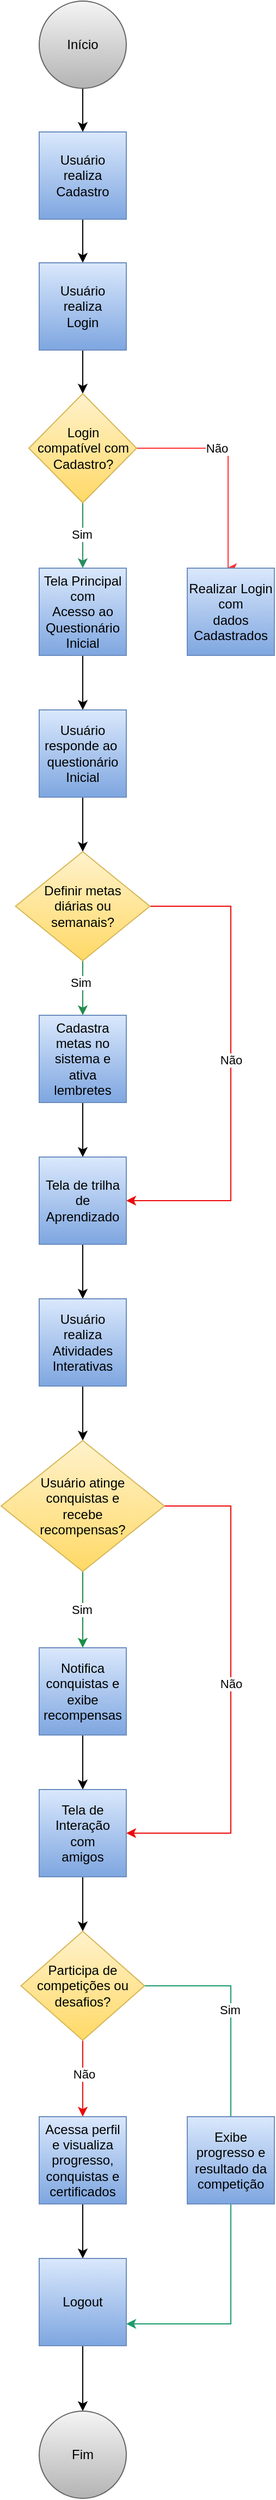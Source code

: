 <mxfile version="24.7.17">
  <diagram name="Página-1" id="zMDycFnr0LaSJkmxt5M5">
    <mxGraphModel dx="1434" dy="841" grid="1" gridSize="10" guides="1" tooltips="1" connect="1" arrows="1" fold="1" page="1" pageScale="1" pageWidth="827" pageHeight="1169" math="0" shadow="0">
      <root>
        <mxCell id="0" />
        <mxCell id="1" parent="0" />
        <mxCell id="VlZZyU185A1evuqKof1f-5" style="edgeStyle=orthogonalEdgeStyle;rounded=0;orthogonalLoop=1;jettySize=auto;html=1;exitX=0.5;exitY=1;exitDx=0;exitDy=0;" edge="1" parent="1" source="VlZZyU185A1evuqKof1f-4" target="VlZZyU185A1evuqKof1f-6">
          <mxGeometry relative="1" as="geometry">
            <mxPoint x="374" y="160" as="targetPoint" />
          </mxGeometry>
        </mxCell>
        <mxCell id="VlZZyU185A1evuqKof1f-4" value="&lt;div&gt;Início&lt;/div&gt;" style="ellipse;whiteSpace=wrap;html=1;aspect=fixed;fillColor=#f5f5f5;gradientColor=#b3b3b3;strokeColor=#666666;" vertex="1" parent="1">
          <mxGeometry x="334" y="40" width="80" height="80" as="geometry" />
        </mxCell>
        <mxCell id="VlZZyU185A1evuqKof1f-7" style="edgeStyle=orthogonalEdgeStyle;rounded=0;orthogonalLoop=1;jettySize=auto;html=1;exitX=0.5;exitY=1;exitDx=0;exitDy=0;" edge="1" parent="1" source="VlZZyU185A1evuqKof1f-6">
          <mxGeometry relative="1" as="geometry">
            <mxPoint x="374" y="280" as="targetPoint" />
          </mxGeometry>
        </mxCell>
        <mxCell id="VlZZyU185A1evuqKof1f-6" value="Usuário realiza&lt;div&gt;Cadastro&lt;/div&gt;" style="whiteSpace=wrap;html=1;aspect=fixed;fillColor=#dae8fc;gradientColor=#7ea6e0;strokeColor=#6c8ebf;" vertex="1" parent="1">
          <mxGeometry x="334" y="160" width="80" height="80" as="geometry" />
        </mxCell>
        <mxCell id="VlZZyU185A1evuqKof1f-9" style="edgeStyle=orthogonalEdgeStyle;rounded=0;orthogonalLoop=1;jettySize=auto;html=1;exitX=0.5;exitY=1;exitDx=0;exitDy=0;" edge="1" parent="1" source="VlZZyU185A1evuqKof1f-8" target="VlZZyU185A1evuqKof1f-10">
          <mxGeometry relative="1" as="geometry">
            <mxPoint x="374" y="400" as="targetPoint" />
          </mxGeometry>
        </mxCell>
        <mxCell id="VlZZyU185A1evuqKof1f-8" value="Usuário realiza&lt;div&gt;Login&lt;/div&gt;" style="whiteSpace=wrap;html=1;aspect=fixed;fillColor=#dae8fc;gradientColor=#7ea6e0;strokeColor=#6c8ebf;" vertex="1" parent="1">
          <mxGeometry x="334" y="280" width="80" height="80" as="geometry" />
        </mxCell>
        <mxCell id="VlZZyU185A1evuqKof1f-11" style="edgeStyle=orthogonalEdgeStyle;rounded=0;orthogonalLoop=1;jettySize=auto;html=1;exitX=1;exitY=0.5;exitDx=0;exitDy=0;strokeColor=#FF3333;" edge="1" parent="1">
          <mxGeometry relative="1" as="geometry">
            <mxPoint x="506.5" y="560" as="targetPoint" />
            <mxPoint x="370" y="450" as="sourcePoint" />
            <Array as="points">
              <mxPoint x="507.5" y="450" />
            </Array>
          </mxGeometry>
        </mxCell>
        <mxCell id="VlZZyU185A1evuqKof1f-12" value="Não" style="edgeLabel;html=1;align=center;verticalAlign=middle;resizable=0;points=[];" vertex="1" connectable="0" parent="VlZZyU185A1evuqKof1f-11">
          <mxGeometry x="-0.178" relative="1" as="geometry">
            <mxPoint x="25" as="offset" />
          </mxGeometry>
        </mxCell>
        <mxCell id="VlZZyU185A1evuqKof1f-14" style="edgeStyle=orthogonalEdgeStyle;rounded=0;orthogonalLoop=1;jettySize=auto;html=1;exitX=0.5;exitY=1;exitDx=0;exitDy=0;strokeColor=#298e5f;" edge="1" parent="1" source="VlZZyU185A1evuqKof1f-10">
          <mxGeometry relative="1" as="geometry">
            <mxPoint x="374" y="560" as="targetPoint" />
          </mxGeometry>
        </mxCell>
        <mxCell id="VlZZyU185A1evuqKof1f-15" value="Sim" style="edgeLabel;html=1;align=center;verticalAlign=middle;resizable=0;points=[];" vertex="1" connectable="0" parent="VlZZyU185A1evuqKof1f-14">
          <mxGeometry x="-0.041" y="-1" relative="1" as="geometry">
            <mxPoint as="offset" />
          </mxGeometry>
        </mxCell>
        <mxCell id="VlZZyU185A1evuqKof1f-10" value="Login&lt;div&gt;compatível com&lt;/div&gt;&lt;div&gt;Cadastro?&lt;/div&gt;" style="rhombus;whiteSpace=wrap;html=1;fillColor=#fff2cc;gradientColor=#ffd966;strokeColor=#d6b656;" vertex="1" parent="1">
          <mxGeometry x="324.5" y="400" width="99" height="100" as="geometry" />
        </mxCell>
        <mxCell id="VlZZyU185A1evuqKof1f-13" value="Realizar Login&lt;div&gt;com&lt;/div&gt;&lt;div&gt;dados&lt;/div&gt;&lt;div&gt;Cadastrados&lt;/div&gt;" style="whiteSpace=wrap;html=1;aspect=fixed;fillColor=#dae8fc;gradientColor=#7ea6e0;strokeColor=#6c8ebf;" vertex="1" parent="1">
          <mxGeometry x="470" y="560" width="80" height="80" as="geometry" />
        </mxCell>
        <mxCell id="VlZZyU185A1evuqKof1f-17" style="edgeStyle=orthogonalEdgeStyle;rounded=0;orthogonalLoop=1;jettySize=auto;html=1;exitX=0.5;exitY=1;exitDx=0;exitDy=0;" edge="1" parent="1" source="VlZZyU185A1evuqKof1f-16">
          <mxGeometry relative="1" as="geometry">
            <mxPoint x="374" y="690" as="targetPoint" />
          </mxGeometry>
        </mxCell>
        <mxCell id="VlZZyU185A1evuqKof1f-16" value="Tela Principal com&lt;div&gt;Acesso ao&lt;/div&gt;&lt;div&gt;Questionário&lt;/div&gt;&lt;div&gt;Inicial&lt;/div&gt;" style="whiteSpace=wrap;html=1;aspect=fixed;fillColor=#dae8fc;gradientColor=#7ea6e0;strokeColor=#6c8ebf;" vertex="1" parent="1">
          <mxGeometry x="334" y="560" width="80" height="80" as="geometry" />
        </mxCell>
        <mxCell id="VlZZyU185A1evuqKof1f-19" style="edgeStyle=orthogonalEdgeStyle;rounded=0;orthogonalLoop=1;jettySize=auto;html=1;exitX=0.5;exitY=1;exitDx=0;exitDy=0;" edge="1" parent="1" source="VlZZyU185A1evuqKof1f-18">
          <mxGeometry relative="1" as="geometry">
            <mxPoint x="374" y="820" as="targetPoint" />
          </mxGeometry>
        </mxCell>
        <mxCell id="VlZZyU185A1evuqKof1f-18" value="Usuário responde ao&amp;nbsp;&lt;div&gt;questionário&lt;/div&gt;&lt;div&gt;Inicial&lt;/div&gt;" style="whiteSpace=wrap;html=1;aspect=fixed;fillColor=#dae8fc;gradientColor=#7ea6e0;strokeColor=#6c8ebf;" vertex="1" parent="1">
          <mxGeometry x="334" y="690" width="80" height="80" as="geometry" />
        </mxCell>
        <mxCell id="VlZZyU185A1evuqKof1f-21" style="edgeStyle=orthogonalEdgeStyle;rounded=0;orthogonalLoop=1;jettySize=auto;html=1;exitX=0.5;exitY=1;exitDx=0;exitDy=0;entryX=0.5;entryY=0;entryDx=0;entryDy=0;strokeColor=#268c4d;" edge="1" parent="1" source="VlZZyU185A1evuqKof1f-20" target="VlZZyU185A1evuqKof1f-22">
          <mxGeometry relative="1" as="geometry">
            <mxPoint x="374" y="960" as="targetPoint" />
          </mxGeometry>
        </mxCell>
        <mxCell id="VlZZyU185A1evuqKof1f-23" value="Sim" style="edgeLabel;html=1;align=center;verticalAlign=middle;resizable=0;points=[];" vertex="1" connectable="0" parent="VlZZyU185A1evuqKof1f-21">
          <mxGeometry x="-0.2" y="-2" relative="1" as="geometry">
            <mxPoint as="offset" />
          </mxGeometry>
        </mxCell>
        <mxCell id="VlZZyU185A1evuqKof1f-26" style="edgeStyle=orthogonalEdgeStyle;rounded=0;orthogonalLoop=1;jettySize=auto;html=1;exitX=1;exitY=0.5;exitDx=0;exitDy=0;entryX=1;entryY=0.5;entryDx=0;entryDy=0;fillColor=#f8cecc;gradientColor=#ea6b66;strokeColor=#ec0909;" edge="1" parent="1" source="VlZZyU185A1evuqKof1f-20" target="VlZZyU185A1evuqKof1f-25">
          <mxGeometry relative="1" as="geometry">
            <Array as="points">
              <mxPoint x="510" y="870" />
              <mxPoint x="510" y="1140" />
            </Array>
          </mxGeometry>
        </mxCell>
        <mxCell id="VlZZyU185A1evuqKof1f-27" value="Não" style="edgeLabel;html=1;align=center;verticalAlign=middle;resizable=0;points=[];" vertex="1" connectable="0" parent="VlZZyU185A1evuqKof1f-26">
          <mxGeometry x="-0.031" y="2" relative="1" as="geometry">
            <mxPoint x="-2" y="1" as="offset" />
          </mxGeometry>
        </mxCell>
        <mxCell id="VlZZyU185A1evuqKof1f-20" value="Definir metas&lt;div&gt;diárias ou&lt;/div&gt;&lt;div&gt;semanais?&lt;/div&gt;" style="rhombus;whiteSpace=wrap;html=1;fillColor=#fff2cc;gradientColor=#ffd966;strokeColor=#d6b656;" vertex="1" parent="1">
          <mxGeometry x="312.25" y="820" width="123.5" height="100" as="geometry" />
        </mxCell>
        <mxCell id="VlZZyU185A1evuqKof1f-24" style="edgeStyle=orthogonalEdgeStyle;rounded=0;orthogonalLoop=1;jettySize=auto;html=1;exitX=0.5;exitY=1;exitDx=0;exitDy=0;" edge="1" parent="1" source="VlZZyU185A1evuqKof1f-22">
          <mxGeometry relative="1" as="geometry">
            <mxPoint x="374" y="1100" as="targetPoint" />
          </mxGeometry>
        </mxCell>
        <mxCell id="VlZZyU185A1evuqKof1f-22" value="Cadastra metas no&lt;div&gt;sistema e&lt;/div&gt;&lt;div&gt;ativa lembretes&lt;/div&gt;" style="whiteSpace=wrap;html=1;aspect=fixed;fillColor=#dae8fc;gradientColor=#7ea6e0;strokeColor=#6c8ebf;" vertex="1" parent="1">
          <mxGeometry x="334" y="970" width="80" height="80" as="geometry" />
        </mxCell>
        <mxCell id="VlZZyU185A1evuqKof1f-28" style="edgeStyle=orthogonalEdgeStyle;rounded=0;orthogonalLoop=1;jettySize=auto;html=1;exitX=0.5;exitY=1;exitDx=0;exitDy=0;" edge="1" parent="1" source="VlZZyU185A1evuqKof1f-25">
          <mxGeometry relative="1" as="geometry">
            <mxPoint x="374" y="1230" as="targetPoint" />
          </mxGeometry>
        </mxCell>
        <mxCell id="VlZZyU185A1evuqKof1f-25" value="Tela de trilha&lt;div&gt;de&lt;/div&gt;&lt;div&gt;Aprendizado&lt;/div&gt;" style="whiteSpace=wrap;html=1;aspect=fixed;fillColor=#dae8fc;gradientColor=#7ea6e0;strokeColor=#6c8ebf;" vertex="1" parent="1">
          <mxGeometry x="334" y="1100" width="80" height="80" as="geometry" />
        </mxCell>
        <mxCell id="VlZZyU185A1evuqKof1f-30" style="edgeStyle=orthogonalEdgeStyle;rounded=0;orthogonalLoop=1;jettySize=auto;html=1;exitX=0.5;exitY=1;exitDx=0;exitDy=0;" edge="1" parent="1" source="VlZZyU185A1evuqKof1f-29">
          <mxGeometry relative="1" as="geometry">
            <mxPoint x="374" y="1360" as="targetPoint" />
          </mxGeometry>
        </mxCell>
        <mxCell id="VlZZyU185A1evuqKof1f-29" value="Usuário&lt;div&gt;realiza&lt;/div&gt;&lt;div&gt;Atividades&lt;/div&gt;&lt;div&gt;Interativas&lt;/div&gt;" style="whiteSpace=wrap;html=1;aspect=fixed;fillColor=#dae8fc;gradientColor=#7ea6e0;strokeColor=#6c8ebf;" vertex="1" parent="1">
          <mxGeometry x="334" y="1230" width="80" height="80" as="geometry" />
        </mxCell>
        <mxCell id="VlZZyU185A1evuqKof1f-32" style="edgeStyle=orthogonalEdgeStyle;rounded=0;orthogonalLoop=1;jettySize=auto;html=1;exitX=0.5;exitY=1;exitDx=0;exitDy=0;strokeColor=#1a8e47;" edge="1" parent="1" source="VlZZyU185A1evuqKof1f-31">
          <mxGeometry relative="1" as="geometry">
            <mxPoint x="374" y="1550" as="targetPoint" />
          </mxGeometry>
        </mxCell>
        <mxCell id="VlZZyU185A1evuqKof1f-33" value="Sim" style="edgeLabel;html=1;align=center;verticalAlign=middle;resizable=0;points=[];" vertex="1" connectable="0" parent="VlZZyU185A1evuqKof1f-32">
          <mxGeometry x="-0.007" y="-1" relative="1" as="geometry">
            <mxPoint x="-1" y="-1" as="offset" />
          </mxGeometry>
        </mxCell>
        <mxCell id="VlZZyU185A1evuqKof1f-37" style="edgeStyle=orthogonalEdgeStyle;rounded=0;orthogonalLoop=1;jettySize=auto;html=1;exitX=1;exitY=0.5;exitDx=0;exitDy=0;entryX=1;entryY=0.5;entryDx=0;entryDy=0;strokeColor=#ec0909;" edge="1" parent="1" source="VlZZyU185A1evuqKof1f-31" target="VlZZyU185A1evuqKof1f-36">
          <mxGeometry relative="1" as="geometry">
            <Array as="points">
              <mxPoint x="510" y="1420" />
              <mxPoint x="510" y="1720" />
            </Array>
          </mxGeometry>
        </mxCell>
        <mxCell id="VlZZyU185A1evuqKof1f-38" value="Não" style="edgeLabel;html=1;align=center;verticalAlign=middle;resizable=0;points=[];" vertex="1" connectable="0" parent="VlZZyU185A1evuqKof1f-37">
          <mxGeometry x="-0.02" relative="1" as="geometry">
            <mxPoint as="offset" />
          </mxGeometry>
        </mxCell>
        <mxCell id="VlZZyU185A1evuqKof1f-31" value="Usuário atinge&lt;div&gt;conquistas e&lt;/div&gt;&lt;div&gt;recebe&lt;/div&gt;&lt;div&gt;recompensas?&lt;/div&gt;" style="rhombus;whiteSpace=wrap;html=1;fillColor=#fff2cc;gradientColor=#ffd966;strokeColor=#d6b656;" vertex="1" parent="1">
          <mxGeometry x="299" y="1360" width="150" height="120" as="geometry" />
        </mxCell>
        <mxCell id="VlZZyU185A1evuqKof1f-35" style="edgeStyle=orthogonalEdgeStyle;rounded=0;orthogonalLoop=1;jettySize=auto;html=1;exitX=0.5;exitY=1;exitDx=0;exitDy=0;" edge="1" parent="1" source="VlZZyU185A1evuqKof1f-34">
          <mxGeometry relative="1" as="geometry">
            <mxPoint x="374" y="1680" as="targetPoint" />
          </mxGeometry>
        </mxCell>
        <mxCell id="VlZZyU185A1evuqKof1f-34" value="Notifica conquistas e&lt;div&gt;exibe&lt;/div&gt;&lt;div&gt;recompensas&lt;/div&gt;" style="whiteSpace=wrap;html=1;aspect=fixed;fillColor=#dae8fc;gradientColor=#7ea6e0;strokeColor=#6c8ebf;" vertex="1" parent="1">
          <mxGeometry x="334" y="1550" width="80" height="80" as="geometry" />
        </mxCell>
        <mxCell id="VlZZyU185A1evuqKof1f-39" style="edgeStyle=orthogonalEdgeStyle;rounded=0;orthogonalLoop=1;jettySize=auto;html=1;exitX=0.5;exitY=1;exitDx=0;exitDy=0;" edge="1" parent="1" source="VlZZyU185A1evuqKof1f-36">
          <mxGeometry relative="1" as="geometry">
            <mxPoint x="374" y="1810" as="targetPoint" />
          </mxGeometry>
        </mxCell>
        <mxCell id="VlZZyU185A1evuqKof1f-36" value="Tela de Interação&lt;div&gt;com&lt;/div&gt;&lt;div&gt;amigos&lt;/div&gt;" style="whiteSpace=wrap;html=1;aspect=fixed;fillColor=#dae8fc;gradientColor=#7ea6e0;strokeColor=#6c8ebf;" vertex="1" parent="1">
          <mxGeometry x="334" y="1680" width="80" height="80" as="geometry" />
        </mxCell>
        <mxCell id="VlZZyU185A1evuqKof1f-41" style="edgeStyle=orthogonalEdgeStyle;rounded=0;orthogonalLoop=1;jettySize=auto;html=1;exitX=0.5;exitY=1;exitDx=0;exitDy=0;strokeColor=#ea0b0b;" edge="1" parent="1" source="VlZZyU185A1evuqKof1f-40">
          <mxGeometry relative="1" as="geometry">
            <mxPoint x="374" y="1980" as="targetPoint" />
          </mxGeometry>
        </mxCell>
        <mxCell id="VlZZyU185A1evuqKof1f-42" value="Não" style="edgeLabel;html=1;align=center;verticalAlign=middle;resizable=0;points=[];" vertex="1" connectable="0" parent="VlZZyU185A1evuqKof1f-41">
          <mxGeometry x="0.141" relative="1" as="geometry">
            <mxPoint y="-9" as="offset" />
          </mxGeometry>
        </mxCell>
        <mxCell id="VlZZyU185A1evuqKof1f-56" style="edgeStyle=orthogonalEdgeStyle;rounded=0;orthogonalLoop=1;jettySize=auto;html=1;exitX=1;exitY=0.5;exitDx=0;exitDy=0;entryX=1;entryY=0.75;entryDx=0;entryDy=0;strokeColor=#1c9b6b;" edge="1" parent="1" source="VlZZyU185A1evuqKof1f-40" target="VlZZyU185A1evuqKof1f-48">
          <mxGeometry relative="1" as="geometry">
            <Array as="points">
              <mxPoint x="510" y="1860" />
              <mxPoint x="510" y="2170" />
            </Array>
          </mxGeometry>
        </mxCell>
        <mxCell id="VlZZyU185A1evuqKof1f-57" value="Sim" style="edgeLabel;html=1;align=center;verticalAlign=middle;resizable=0;points=[];" vertex="1" connectable="0" parent="VlZZyU185A1evuqKof1f-56">
          <mxGeometry x="-0.586" y="-1" relative="1" as="geometry">
            <mxPoint as="offset" />
          </mxGeometry>
        </mxCell>
        <mxCell id="VlZZyU185A1evuqKof1f-40" value="Participa de&lt;div&gt;competições ou&lt;/div&gt;&lt;div&gt;desafios?&lt;/div&gt;" style="rhombus;whiteSpace=wrap;html=1;fillColor=#fff2cc;gradientColor=#ffd966;strokeColor=#d6b656;" vertex="1" parent="1">
          <mxGeometry x="317.25" y="1810" width="113.5" height="100" as="geometry" />
        </mxCell>
        <mxCell id="VlZZyU185A1evuqKof1f-47" style="edgeStyle=orthogonalEdgeStyle;rounded=0;orthogonalLoop=1;jettySize=auto;html=1;exitX=0.5;exitY=1;exitDx=0;exitDy=0;" edge="1" parent="1" source="VlZZyU185A1evuqKof1f-43">
          <mxGeometry relative="1" as="geometry">
            <mxPoint x="374" y="2110" as="targetPoint" />
          </mxGeometry>
        </mxCell>
        <mxCell id="VlZZyU185A1evuqKof1f-43" value="Acessa perfil&lt;div&gt;e visualiza&lt;/div&gt;&lt;div&gt;progresso,&lt;/div&gt;&lt;div&gt;conquistas e&lt;/div&gt;&lt;div&gt;certificados&lt;/div&gt;" style="whiteSpace=wrap;html=1;aspect=fixed;fillColor=#dae8fc;gradientColor=#7ea6e0;strokeColor=#6c8ebf;" vertex="1" parent="1">
          <mxGeometry x="334" y="1980" width="80" height="80" as="geometry" />
        </mxCell>
        <mxCell id="VlZZyU185A1evuqKof1f-44" value="Exibe progresso e&lt;div&gt;resultado da&lt;/div&gt;&lt;div&gt;competição&lt;/div&gt;" style="whiteSpace=wrap;html=1;aspect=fixed;fillColor=#dae8fc;gradientColor=#7ea6e0;strokeColor=#6c8ebf;" vertex="1" parent="1">
          <mxGeometry x="470" y="1980" width="80" height="80" as="geometry" />
        </mxCell>
        <mxCell id="VlZZyU185A1evuqKof1f-50" style="edgeStyle=orthogonalEdgeStyle;rounded=0;orthogonalLoop=1;jettySize=auto;html=1;exitX=0.5;exitY=1;exitDx=0;exitDy=0;" edge="1" parent="1" source="VlZZyU185A1evuqKof1f-48">
          <mxGeometry relative="1" as="geometry">
            <mxPoint x="374" y="2250" as="targetPoint" />
          </mxGeometry>
        </mxCell>
        <mxCell id="VlZZyU185A1evuqKof1f-48" value="Logout" style="whiteSpace=wrap;html=1;aspect=fixed;fillColor=#dae8fc;gradientColor=#7ea6e0;strokeColor=#6c8ebf;" vertex="1" parent="1">
          <mxGeometry x="334" y="2110" width="80" height="80" as="geometry" />
        </mxCell>
        <mxCell id="VlZZyU185A1evuqKof1f-51" value="&lt;div&gt;Fim&lt;/div&gt;" style="ellipse;whiteSpace=wrap;html=1;aspect=fixed;fillColor=#f5f5f5;gradientColor=#b3b3b3;strokeColor=#666666;" vertex="1" parent="1">
          <mxGeometry x="334" y="2250" width="80" height="80" as="geometry" />
        </mxCell>
      </root>
    </mxGraphModel>
  </diagram>
</mxfile>
